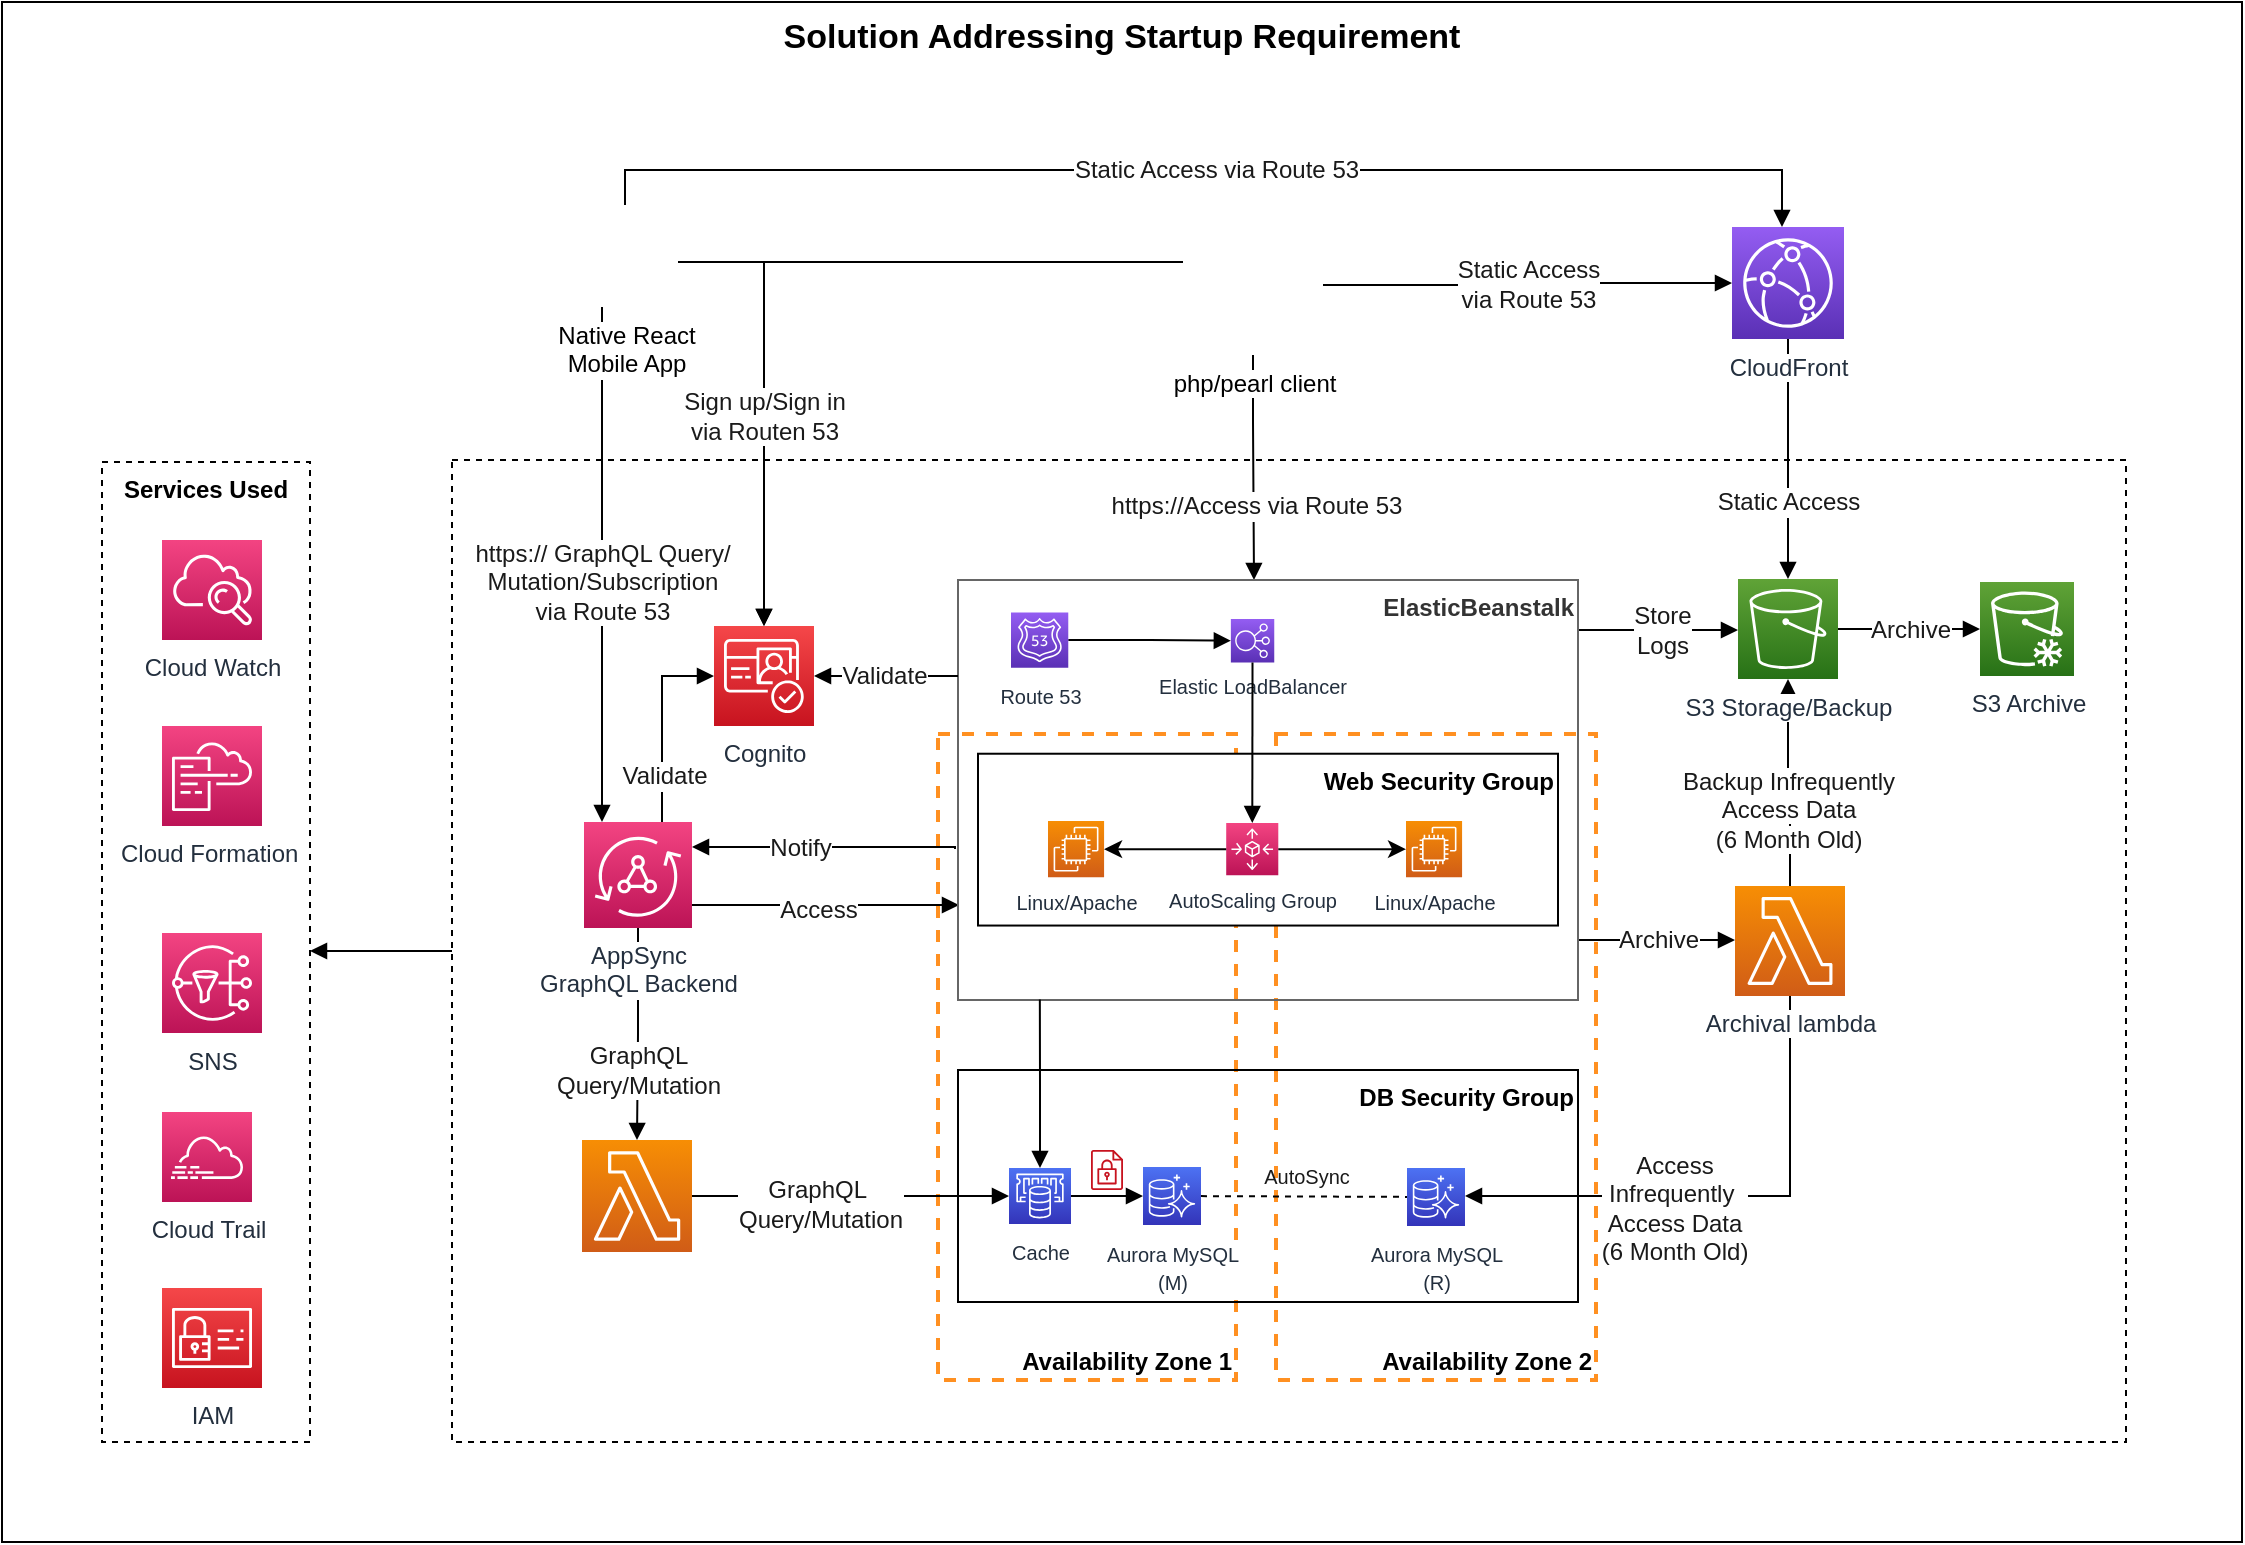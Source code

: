 <mxfile pages="1" version="11.2.1" type="device"><diagram id="Ht1M8jgEwFfnCIfOTk4-" name="Page-1"><mxGraphModel dx="2652" dy="2415" grid="0" gridSize="10" guides="1" tooltips="1" connect="1" arrows="1" fold="1" page="1" pageScale="1" pageWidth="1169" pageHeight="827" math="0" shadow="0"><root><object label="" id="0"><mxCell/></object><mxCell id="1" parent="0"/><mxCell id="eTY6uu3qjm448R_eJij6-212" value="Solution Addressing Startup Requirement" style="dashed=0;verticalAlign=top;fontStyle=1;labelBackgroundColor=#ffffff;align=center;fontSize=17;" vertex="1" parent="1"><mxGeometry x="-1141" y="-1620" width="1120" height="770" as="geometry"/></mxCell><mxCell id="eTY6uu3qjm448R_eJij6-220" value="" style="dashed=1;verticalAlign=top;fontStyle=1;labelBackgroundColor=none;align=center;fillColor=none;" vertex="1" parent="1"><mxGeometry x="-916" y="-1391" width="837" height="491" as="geometry"/></mxCell><mxCell id="eTY6uu3qjm448R_eJij6-211" value="Services Used" style="dashed=1;verticalAlign=top;fontStyle=1;labelBackgroundColor=#ffffff;align=center;" vertex="1" parent="1"><mxGeometry x="-1091" y="-1390" width="104" height="490" as="geometry"/></mxCell><mxCell id="eTY6uu3qjm448R_eJij6-117" value="Availability Zone 2" style="fillColor=none;strokeColor=#FF9021;dashed=1;verticalAlign=bottom;fontStyle=1;align=right;strokeWidth=2;" vertex="1" parent="1"><mxGeometry x="-504" y="-1254" width="160" height="323" as="geometry"/></mxCell><mxCell id="eTY6uu3qjm448R_eJij6-118" value="Availability Zone 1" style="fillColor=none;strokeColor=#FF9021;dashed=1;verticalAlign=bottom;fontStyle=1;align=right;strokeWidth=2;" vertex="1" parent="1"><mxGeometry x="-673" y="-1254" width="149" height="323" as="geometry"/></mxCell><mxCell id="eTY6uu3qjm448R_eJij6-119" value="Static Access via Route 53" style="edgeStyle=orthogonalEdgeStyle;rounded=0;orthogonalLoop=1;jettySize=auto;html=1;labelBackgroundColor=#ffffff;startArrow=none;startFill=0;endArrow=block;endFill=1;fontSize=12;fontColor=#1A1A1A;" edge="1" parent="1" source="eTY6uu3qjm448R_eJij6-122" target="eTY6uu3qjm448R_eJij6-152"><mxGeometry relative="1" as="geometry"><mxPoint x="-960" y="-1433" as="targetPoint"/><Array as="points"><mxPoint x="-829" y="-1536"/><mxPoint x="-251" y="-1536"/></Array></mxGeometry></mxCell><mxCell id="eTY6uu3qjm448R_eJij6-123" value="Static Access&lt;br&gt;via Route 53" style="edgeStyle=orthogonalEdgeStyle;rounded=0;orthogonalLoop=1;jettySize=auto;html=1;labelBackgroundColor=#ffffff;startArrow=none;startFill=0;endArrow=block;endFill=1;fontSize=12;fontColor=#1A1A1A;" edge="1" parent="1" source="eTY6uu3qjm448R_eJij6-125" target="eTY6uu3qjm448R_eJij6-152"><mxGeometry relative="1" as="geometry"><Array as="points"/></mxGeometry></mxCell><mxCell id="eTY6uu3qjm448R_eJij6-124" value="" style="edgeStyle=orthogonalEdgeStyle;rounded=0;orthogonalLoop=1;jettySize=auto;html=1;labelBackgroundColor=#ffffff;startArrow=none;startFill=0;endArrow=block;endFill=1;fontSize=12;fontColor=#1A1A1A;" edge="1" parent="1" source="eTY6uu3qjm448R_eJij6-125" target="eTY6uu3qjm448R_eJij6-127"><mxGeometry x="0.307" relative="1" as="geometry"><Array as="points"><mxPoint x="-515" y="-1410"/><mxPoint x="-515" y="-1410"/></Array><mxPoint y="1" as="offset"/></mxGeometry></mxCell><mxCell id="eTY6uu3qjm448R_eJij6-228" value="&lt;span style=&quot;font-size: 12px&quot;&gt;https://Access via Route 53&lt;/span&gt;" style="text;html=1;resizable=0;points=[];align=center;verticalAlign=middle;labelBackgroundColor=#ffffff;fontSize=8;fontColor=#1A1A1A;" vertex="1" connectable="0" parent="eTY6uu3qjm448R_eJij6-124"><mxGeometry x="0.343" y="1" relative="1" as="geometry"><mxPoint as="offset"/></mxGeometry></mxCell><mxCell id="eTY6uu3qjm448R_eJij6-217" value="" style="edgeStyle=orthogonalEdgeStyle;rounded=0;orthogonalLoop=1;jettySize=auto;html=1;labelBackgroundColor=#ffffff;startArrow=none;startFill=0;endArrow=block;endFill=1;fontSize=17;fontColor=#1A1A1A;" edge="1" parent="1" source="eTY6uu3qjm448R_eJij6-125" target="eTY6uu3qjm448R_eJij6-190"><mxGeometry relative="1" as="geometry"><mxPoint x="-630.5" y="-1478.5" as="targetPoint"/><Array as="points"><mxPoint x="-760" y="-1490"/></Array></mxGeometry></mxCell><mxCell id="eTY6uu3qjm448R_eJij6-125" value="php/pearl client" style="shape=image;html=1;verticalAlign=top;verticalLabelPosition=bottom;labelBackgroundColor=#ffffff;imageAspect=0;aspect=fixed;image=https://cdn2.iconfinder.com/data/icons/font-awesome/1792/desktop-128.png" vertex="1" parent="1"><mxGeometry x="-550.5" y="-1513.5" width="70" height="70" as="geometry"/></mxCell><mxCell id="eTY6uu3qjm448R_eJij6-143" value="&lt;span style=&quot;background-color: rgb(255 , 255 , 255)&quot;&gt;Backup Infrequently &lt;br&gt;Access Data&lt;br&gt;(6 Month Old)&lt;/span&gt;" style="edgeStyle=orthogonalEdgeStyle;rounded=0;orthogonalLoop=1;jettySize=auto;html=1;labelBackgroundColor=none;startArrow=none;startFill=0;endArrow=block;endFill=1;fontSize=12;fontColor=#1A1A1A;" edge="1" parent="1" source="eTY6uu3qjm448R_eJij6-146" target="eTY6uu3qjm448R_eJij6-149"><mxGeometry x="0.016" y="14" relative="1" as="geometry"><mxPoint x="-247" y="-1334.5" as="targetPoint"/><Array as="points"/><mxPoint x="-247" y="-1212" as="sourcePoint"/><mxPoint x="14" y="14" as="offset"/></mxGeometry></mxCell><mxCell id="eTY6uu3qjm448R_eJij6-147" value="S3 Archive" style="outlineConnect=0;fontColor=#232F3E;gradientColor=#60A337;gradientDirection=north;fillColor=#277116;strokeColor=#ffffff;dashed=0;verticalLabelPosition=bottom;verticalAlign=top;align=center;html=1;fontSize=12;fontStyle=0;aspect=fixed;shape=mxgraph.aws4.resourceIcon;resIcon=mxgraph.aws4.glacier;" vertex="1" parent="1"><mxGeometry x="-152" y="-1330" width="47" height="47" as="geometry"/></mxCell><mxCell id="eTY6uu3qjm448R_eJij6-148" value="&lt;span style=&quot;background-color: rgb(255 , 255 , 255)&quot;&gt;Archive&lt;/span&gt;" style="edgeStyle=orthogonalEdgeStyle;rounded=0;orthogonalLoop=1;jettySize=auto;html=1;labelBackgroundColor=none;startArrow=none;startFill=0;endArrow=block;endFill=1;fontSize=12;fontColor=#1A1A1A;" edge="1" parent="1" source="eTY6uu3qjm448R_eJij6-149" target="eTY6uu3qjm448R_eJij6-147"><mxGeometry relative="1" as="geometry"><mxPoint x="-250" y="-1088" as="targetPoint"/></mxGeometry></mxCell><mxCell id="eTY6uu3qjm448R_eJij6-156" value="" style="rounded=0;orthogonalLoop=1;jettySize=auto;html=1;labelBackgroundColor=none;startArrow=none;startFill=0;endArrow=block;endFill=1;fontSize=12;fontColor=#1A1A1A;entryX=0;entryY=0.466;entryDx=0;entryDy=0;entryPerimeter=0;edgeStyle=orthogonalEdgeStyle;" edge="1" parent="1"><mxGeometry relative="1" as="geometry"><mxPoint x="-796.5" y="-1168.5" as="sourcePoint"/><mxPoint x="-662.5" y="-1168.5" as="targetPoint"/><Array as="points"><mxPoint x="-763" y="-1168.5"/><mxPoint x="-763" y="-1168.5"/></Array></mxGeometry></mxCell><mxCell id="eTY6uu3qjm448R_eJij6-157" value="Access" style="text;html=1;resizable=0;points=[];align=center;verticalAlign=middle;labelBackgroundColor=#ffffff;fontSize=12;fontColor=#1A1A1A;" vertex="1" connectable="0" parent="eTY6uu3qjm448R_eJij6-156"><mxGeometry x="-0.193" y="1" relative="1" as="geometry"><mxPoint x="9.5" y="3" as="offset"/></mxGeometry></mxCell><mxCell id="eTY6uu3qjm448R_eJij6-193" value="" style="edgeStyle=orthogonalEdgeStyle;rounded=0;orthogonalLoop=1;jettySize=auto;html=1;labelBackgroundColor=#ffffff;startArrow=none;startFill=0;endArrow=block;endFill=1;fontSize=12;fontColor=#1A1A1A;" edge="1" parent="1" source="eTY6uu3qjm448R_eJij6-158" target="eTY6uu3qjm448R_eJij6-190"><mxGeometry relative="1" as="geometry"><mxPoint x="-823" y="-1290.0" as="targetPoint"/><Array as="points"><mxPoint x="-811" y="-1283"/></Array></mxGeometry></mxCell><mxCell id="eTY6uu3qjm448R_eJij6-194" value="Validate" style="text;html=1;resizable=0;points=[];align=center;verticalAlign=middle;labelBackgroundColor=#ffffff;fontSize=12;fontColor=#1A1A1A;" vertex="1" connectable="0" parent="eTY6uu3qjm448R_eJij6-193"><mxGeometry x="-0.535" y="-1" relative="1" as="geometry"><mxPoint as="offset"/></mxGeometry></mxCell><mxCell id="eTY6uu3qjm448R_eJij6-160" value="" style="outlineConnect=0;fontColor=#232F3E;gradientColor=#F78E04;gradientDirection=north;fillColor=#D05C17;strokeColor=#ffffff;dashed=0;verticalLabelPosition=bottom;verticalAlign=top;align=center;html=1;fontSize=12;fontStyle=0;aspect=fixed;shape=mxgraph.aws4.resourceIcon;resIcon=mxgraph.aws4.lambda;" vertex="1" parent="1"><mxGeometry x="-851" y="-1051" width="55" height="56" as="geometry"/></mxCell><mxCell id="eTY6uu3qjm448R_eJij6-161" value="GraphQL &lt;br&gt;Query/Mutation" style="edgeStyle=orthogonalEdgeStyle;rounded=0;orthogonalLoop=1;jettySize=auto;html=1;labelBackgroundColor=#ffffff;startArrow=none;startFill=0;endArrow=block;endFill=1;fontSize=12;fontColor=#1A1A1A;" edge="1" parent="1" source="eTY6uu3qjm448R_eJij6-158" target="eTY6uu3qjm448R_eJij6-160"><mxGeometry x="0.339" relative="1" as="geometry"><mxPoint x="-823" y="-1195" as="targetPoint"/><mxPoint as="offset"/></mxGeometry></mxCell><mxCell id="eTY6uu3qjm448R_eJij6-162" value="https:// GraphQL Query/&lt;br&gt;Mutation/Subscription&lt;br&gt;via Route 53" style="edgeStyle=orthogonalEdgeStyle;rounded=0;orthogonalLoop=1;jettySize=auto;html=1;labelBackgroundColor=#ffffff;startArrow=none;startFill=0;endArrow=block;endFill=1;fontSize=12;fontColor=#1A1A1A;" edge="1" parent="1" source="eTY6uu3qjm448R_eJij6-122" target="eTY6uu3qjm448R_eJij6-158"><mxGeometry x="0.068" relative="1" as="geometry"><mxPoint x="-970" y="-1361" as="sourcePoint"/><mxPoint x="-850" y="-1361" as="targetPoint"/><Array as="points"><mxPoint x="-841" y="-1340"/><mxPoint x="-841" y="-1340"/></Array><mxPoint as="offset"/></mxGeometry></mxCell><mxCell id="eTY6uu3qjm448R_eJij6-163" value="" style="edgeStyle=orthogonalEdgeStyle;rounded=0;orthogonalLoop=1;jettySize=auto;html=1;labelBackgroundColor=none;startArrow=block;startFill=1;endArrow=none;endFill=0;fontSize=12;fontColor=#1A1A1A;" edge="1" parent="1" source="eTY6uu3qjm448R_eJij6-158"><mxGeometry x="0.062" y="6" relative="1" as="geometry"><mxPoint x="-747" y="-1197.029" as="sourcePoint"/><mxPoint x="-664.5" y="-1196.5" as="targetPoint"/><Array as="points"><mxPoint x="-763" y="-1197.5"/><mxPoint x="-763" y="-1197.5"/></Array><mxPoint as="offset"/></mxGeometry></mxCell><mxCell id="eTY6uu3qjm448R_eJij6-164" value="Notify" style="text;html=1;resizable=0;points=[];align=center;verticalAlign=middle;labelBackgroundColor=#ffffff;fontSize=12;fontColor=#1A1A1A;" vertex="1" connectable="0" parent="eTY6uu3qjm448R_eJij6-163"><mxGeometry x="0.067" y="11" relative="1" as="geometry"><mxPoint x="-17" y="11.5" as="offset"/></mxGeometry></mxCell><mxCell id="eTY6uu3qjm448R_eJij6-165" value="Archive" style="edgeStyle=orthogonalEdgeStyle;rounded=0;orthogonalLoop=1;jettySize=auto;html=1;labelBackgroundColor=#ffffff;startArrow=none;startFill=0;endArrow=block;endFill=1;fontSize=12;fontColor=#1A1A1A;" edge="1" parent="1" source="eTY6uu3qjm448R_eJij6-127" target="eTY6uu3qjm448R_eJij6-146"><mxGeometry relative="1" as="geometry"><mxPoint x="-508" y="-1413" as="targetPoint"/><Array as="points"><mxPoint x="-321" y="-1151"/><mxPoint x="-321" y="-1151"/></Array></mxGeometry></mxCell><mxCell id="eTY6uu3qjm448R_eJij6-166" value="" style="edgeStyle=orthogonalEdgeStyle;rounded=0;orthogonalLoop=1;jettySize=auto;html=1;labelBackgroundColor=#ffffff;startArrow=none;startFill=0;endArrow=block;endFill=1;fontSize=12;fontColor=#1A1A1A;" edge="1" parent="1" source="eTY6uu3qjm448R_eJij6-127" target="eTY6uu3qjm448R_eJij6-149"><mxGeometry relative="1" as="geometry"><mxPoint x="-508" y="-1413" as="targetPoint"/><Array as="points"><mxPoint x="-311" y="-1306"/><mxPoint x="-311" y="-1306"/></Array></mxGeometry></mxCell><mxCell id="eTY6uu3qjm448R_eJij6-167" value="Store &lt;br&gt;Logs" style="text;html=1;resizable=0;points=[];align=center;verticalAlign=middle;labelBackgroundColor=#ffffff;fontSize=12;fontColor=#1A1A1A;" vertex="1" connectable="0" parent="eTY6uu3qjm448R_eJij6-166"><mxGeometry x="-0.75" relative="1" as="geometry"><mxPoint x="31.5" y="-0.5" as="offset"/></mxGeometry></mxCell><mxCell id="eTY6uu3qjm448R_eJij6-177" value="Static Access" style="edgeStyle=orthogonalEdgeStyle;rounded=0;orthogonalLoop=1;jettySize=auto;html=1;labelBackgroundColor=#ffffff;startArrow=none;startFill=0;endArrow=block;endFill=1;fontSize=12;fontColor=#1A1A1A;" edge="1" parent="1" source="eTY6uu3qjm448R_eJij6-152" target="eTY6uu3qjm448R_eJij6-149"><mxGeometry x="0.358" relative="1" as="geometry"><mxPoint x="-549.138" y="-1531.5" as="sourcePoint"/><mxPoint x="-271" y="-1550.034" as="targetPoint"/><Array as="points"/><mxPoint as="offset"/></mxGeometry></mxCell><mxCell id="eTY6uu3qjm448R_eJij6-126" value="" style="group;fillColor=none;strokeColor=#666666;fontColor=#333333;" vertex="1" connectable="0" parent="1"><mxGeometry x="-663" y="-1331" width="310" height="210" as="geometry"/></mxCell><mxCell id="eTY6uu3qjm448R_eJij6-127" value="ElasticBeanstalk" style="dashed=0;verticalAlign=top;fontStyle=1;align=right;textDirection=ltr;fillColor=none;strokeColor=#666666;fontColor=#333333;" vertex="1" parent="eTY6uu3qjm448R_eJij6-126"><mxGeometry width="310" height="210" as="geometry"/></mxCell><mxCell id="eTY6uu3qjm448R_eJij6-128" value="Web Security Group" style="dashed=0;verticalAlign=top;fontStyle=1;align=right;fontSize=12;" vertex="1" parent="eTY6uu3qjm448R_eJij6-126"><mxGeometry x="10" y="86.864" width="290" height="85.909" as="geometry"/></mxCell><mxCell id="eTY6uu3qjm448R_eJij6-129" value="Elastic LoadBalancer" style="outlineConnect=0;fontColor=#232F3E;gradientColor=#945DF2;gradientDirection=north;fillColor=#5A30B5;strokeColor=#ffffff;dashed=0;verticalLabelPosition=bottom;verticalAlign=top;align=center;html=1;fontSize=10;fontStyle=0;aspect=fixed;shape=mxgraph.aws4.resourceIcon;resIcon=mxgraph.aws4.elastic_load_balancing;" vertex="1" parent="eTY6uu3qjm448R_eJij6-126"><mxGeometry x="136.429" y="19.533" width="21.697" height="21.697" as="geometry"/></mxCell><mxCell id="eTY6uu3qjm448R_eJij6-130" value="AutoScaling&amp;nbsp;Group" style="outlineConnect=0;fontColor=#232F3E;gradientColor=#F34482;gradientDirection=north;fillColor=#BC1356;strokeColor=#ffffff;dashed=0;verticalLabelPosition=bottom;verticalAlign=top;align=center;html=1;fontSize=10;fontStyle=0;aspect=fixed;shape=mxgraph.aws4.resourceIcon;resIcon=mxgraph.aws4.autoscaling;" vertex="1" parent="eTY6uu3qjm448R_eJij6-126"><mxGeometry x="134.107" y="121.548" width="26.037" height="26.037" as="geometry"/></mxCell><mxCell id="eTY6uu3qjm448R_eJij6-131" value="" style="edgeStyle=orthogonalEdgeStyle;rounded=0;orthogonalLoop=1;jettySize=auto;html=1;" edge="1" parent="eTY6uu3qjm448R_eJij6-126" source="eTY6uu3qjm448R_eJij6-130" target="eTY6uu3qjm448R_eJij6-135"><mxGeometry relative="1" as="geometry"><mxPoint x="224.071" y="136.126" as="targetPoint"/></mxGeometry></mxCell><mxCell id="eTY6uu3qjm448R_eJij6-132" value="" style="endArrow=none;html=1;endFill=0;startArrow=block;startFill=1;" edge="1" parent="eTY6uu3qjm448R_eJij6-126" source="eTY6uu3qjm448R_eJij6-130" target="eTY6uu3qjm448R_eJij6-129"><mxGeometry width="50" height="50" relative="1" as="geometry"><mxPoint x="-49.286" y="318.364" as="sourcePoint"/><mxPoint x="-2.857" y="269.458" as="targetPoint"/></mxGeometry></mxCell><mxCell id="eTY6uu3qjm448R_eJij6-133" value="Linux/Apache" style="outlineConnect=0;fontColor=#232F3E;gradientColor=#F78E04;gradientDirection=north;fillColor=#D05C17;strokeColor=#ffffff;dashed=0;verticalLabelPosition=bottom;verticalAlign=top;align=center;html=1;fontSize=10;fontStyle=0;aspect=fixed;shape=mxgraph.aws4.resourceIcon;resIcon=mxgraph.aws4.ec2;" vertex="1" parent="eTY6uu3qjm448R_eJij6-126"><mxGeometry x="45" y="120.546" width="28.04" height="28.04" as="geometry"/></mxCell><mxCell id="eTY6uu3qjm448R_eJij6-134" value="" style="edgeStyle=orthogonalEdgeStyle;rounded=0;orthogonalLoop=1;jettySize=auto;html=1;" edge="1" parent="eTY6uu3qjm448R_eJij6-126" source="eTY6uu3qjm448R_eJij6-130" target="eTY6uu3qjm448R_eJij6-133"><mxGeometry relative="1" as="geometry"><mxPoint x="75.214" y="136.126" as="targetPoint"/></mxGeometry></mxCell><mxCell id="eTY6uu3qjm448R_eJij6-135" value="Linux/Apache" style="outlineConnect=0;fontColor=#232F3E;gradientColor=#F78E04;gradientDirection=north;fillColor=#D05C17;strokeColor=#ffffff;dashed=0;verticalLabelPosition=bottom;verticalAlign=top;align=center;html=1;fontSize=10;fontStyle=0;aspect=fixed;shape=mxgraph.aws4.resourceIcon;resIcon=mxgraph.aws4.ec2;" vertex="1" parent="eTY6uu3qjm448R_eJij6-126"><mxGeometry x="224" y="120.546" width="28.04" height="28.04" as="geometry"/></mxCell><mxCell id="eTY6uu3qjm448R_eJij6-136" value="" style="edgeStyle=orthogonalEdgeStyle;rounded=0;orthogonalLoop=1;jettySize=auto;html=1;labelBackgroundColor=none;startArrow=none;startFill=0;endArrow=block;endFill=1;fontSize=12;fontColor=#1A1A1A;" edge="1" parent="eTY6uu3qjm448R_eJij6-126" source="eTY6uu3qjm448R_eJij6-137" target="eTY6uu3qjm448R_eJij6-129"><mxGeometry relative="1" as="geometry"/></mxCell><mxCell id="eTY6uu3qjm448R_eJij6-137" value="&lt;font style=&quot;font-size: 10px&quot;&gt;Route 53&lt;/font&gt;" style="outlineConnect=0;fontColor=#232F3E;gradientColor=#945DF2;gradientDirection=north;fillColor=#5A30B5;strokeColor=#ffffff;dashed=0;verticalLabelPosition=bottom;verticalAlign=top;align=center;html=1;fontSize=12;fontStyle=0;aspect=fixed;shape=mxgraph.aws4.resourceIcon;resIcon=mxgraph.aws4.route_53;" vertex="1" parent="eTY6uu3qjm448R_eJij6-126"><mxGeometry x="26.5" y="16.227" width="28.636" height="27.682" as="geometry"/></mxCell><mxCell id="eTY6uu3qjm448R_eJij6-182" value="" style="group;fillColor=none;" vertex="1" connectable="0" parent="1"><mxGeometry x="-663" y="-1096" width="310" height="126" as="geometry"/></mxCell><mxCell id="eTY6uu3qjm448R_eJij6-139" value="DB Security Group" style="dashed=0;verticalAlign=top;fontStyle=1;align=right;fontSize=12;fillColor=none;" vertex="1" parent="eTY6uu3qjm448R_eJij6-182"><mxGeometry y="10" width="310" height="116" as="geometry"/></mxCell><mxCell id="eTY6uu3qjm448R_eJij6-189" value="" style="edgeStyle=orthogonalEdgeStyle;rounded=0;orthogonalLoop=1;jettySize=auto;html=1;labelBackgroundColor=#ffffff;startArrow=block;startFill=1;endArrow=none;endFill=0;fontSize=12;fontColor=#1A1A1A;" edge="1" parent="eTY6uu3qjm448R_eJij6-182" source="eTY6uu3qjm448R_eJij6-236" target="eTY6uu3qjm448R_eJij6-185"><mxGeometry relative="1" as="geometry"><mxPoint x="92" y="73" as="sourcePoint"/><mxPoint x="12" y="73" as="targetPoint"/></mxGeometry></mxCell><mxCell id="eTY6uu3qjm448R_eJij6-142" value="AutoSync" style="endArrow=none;dashed=1;html=1;fontSize=10;fontColor=#1A1A1A;labelBackgroundColor=none;" edge="1" parent="eTY6uu3qjm448R_eJij6-182" source="eTY6uu3qjm448R_eJij6-236" target="eTY6uu3qjm448R_eJij6-237"><mxGeometry x="0.007" y="10" width="50" height="50" relative="1" as="geometry"><mxPoint x="122" y="73" as="sourcePoint"/><mxPoint x="224" y="73" as="targetPoint"/><mxPoint as="offset"/></mxGeometry></mxCell><mxCell id="eTY6uu3qjm448R_eJij6-185" value="&lt;font style=&quot;font-size: 10px&quot;&gt;Cache&lt;/font&gt;" style="outlineConnect=0;fontColor=#232F3E;gradientColor=#4D72F3;gradientDirection=north;fillColor=#3334B9;strokeColor=#ffffff;dashed=0;verticalLabelPosition=bottom;verticalAlign=top;align=center;html=1;fontSize=12;fontStyle=0;aspect=fixed;shape=mxgraph.aws4.resourceIcon;resIcon=mxgraph.aws4.elasticache;labelBackgroundColor=#ffffff;" vertex="1" parent="eTY6uu3qjm448R_eJij6-182"><mxGeometry x="25.5" y="59" width="31" height="28" as="geometry"/></mxCell><mxCell id="eTY6uu3qjm448R_eJij6-213" value="" style="outlineConnect=0;fontColor=#232F3E;gradientColor=none;fillColor=#C7131F;strokeColor=none;dashed=0;verticalLabelPosition=bottom;verticalAlign=top;align=center;html=1;fontSize=12;fontStyle=0;aspect=fixed;pointerEvents=1;shape=mxgraph.aws4.encrypted_data;labelBackgroundColor=#ffffff;" vertex="1" parent="eTY6uu3qjm448R_eJij6-182"><mxGeometry x="66.5" y="50" width="16" height="20" as="geometry"/></mxCell><mxCell id="eTY6uu3qjm448R_eJij6-236" value="&lt;font style=&quot;font-size: 10px&quot;&gt;Aurora MySQL&lt;br&gt;(M)&lt;br&gt;&lt;/font&gt;" style="outlineConnect=0;fontColor=#232F3E;gradientColor=#4D72F3;gradientDirection=north;fillColor=#3334B9;strokeColor=#ffffff;dashed=0;verticalLabelPosition=bottom;verticalAlign=top;align=center;html=1;fontSize=12;fontStyle=0;aspect=fixed;shape=mxgraph.aws4.resourceIcon;resIcon=mxgraph.aws4.aurora;labelBackgroundColor=#ffffff;" vertex="1" parent="eTY6uu3qjm448R_eJij6-182"><mxGeometry x="92.5" y="58.5" width="29" height="29" as="geometry"/></mxCell><mxCell id="eTY6uu3qjm448R_eJij6-237" value="&lt;font style=&quot;font-size: 10px&quot;&gt;Aurora MySQL &lt;br&gt;(R)&lt;/font&gt;" style="outlineConnect=0;fontColor=#232F3E;gradientColor=#4D72F3;gradientDirection=north;fillColor=#3334B9;strokeColor=#ffffff;dashed=0;verticalLabelPosition=bottom;verticalAlign=top;align=center;html=1;fontSize=12;fontStyle=0;aspect=fixed;shape=mxgraph.aws4.resourceIcon;resIcon=mxgraph.aws4.aurora;labelBackgroundColor=#ffffff;" vertex="1" parent="eTY6uu3qjm448R_eJij6-182"><mxGeometry x="224.5" y="59" width="29" height="29" as="geometry"/></mxCell><mxCell id="eTY6uu3qjm448R_eJij6-144" value="" style="edgeStyle=orthogonalEdgeStyle;rounded=0;orthogonalLoop=1;jettySize=auto;html=1;labelBackgroundColor=none;startArrow=none;startFill=0;endArrow=block;endFill=1;fontSize=12;fontColor=#1A1A1A;" edge="1" parent="1" source="eTY6uu3qjm448R_eJij6-146" target="eTY6uu3qjm448R_eJij6-237"><mxGeometry relative="1" as="geometry"><mxPoint x="-409" y="-1023" as="targetPoint"/><Array as="points"><mxPoint x="-247" y="-1023"/></Array></mxGeometry></mxCell><mxCell id="eTY6uu3qjm448R_eJij6-145" value="&lt;span style=&quot;&quot;&gt;Access&lt;br&gt;Infrequently&amp;nbsp;&lt;/span&gt;&lt;br style=&quot;&quot;&gt;&lt;span style=&quot;&quot;&gt;Access Data&lt;/span&gt;&lt;br style=&quot;&quot;&gt;&lt;span style=&quot;&quot;&gt;(6 Month Old)&lt;/span&gt;" style="text;html=1;resizable=0;points=[];align=center;verticalAlign=middle;labelBackgroundColor=#FFFFFF;fontSize=12;fontColor=#1A1A1A;" vertex="1" connectable="0" parent="eTY6uu3qjm448R_eJij6-144"><mxGeometry x="-0.159" y="-55" relative="1" as="geometry"><mxPoint x="-48" y="61" as="offset"/></mxGeometry></mxCell><mxCell id="eTY6uu3qjm448R_eJij6-159" value="" style="edgeStyle=orthogonalEdgeStyle;rounded=0;orthogonalLoop=1;jettySize=auto;html=1;labelBackgroundColor=none;startArrow=none;startFill=0;endArrow=block;endFill=1;fontSize=12;fontColor=#1A1A1A;" edge="1" parent="1" source="eTY6uu3qjm448R_eJij6-160" target="eTY6uu3qjm448R_eJij6-185"><mxGeometry relative="1" as="geometry"><mxPoint x="-621" y="-1015" as="targetPoint"/><Array as="points"/></mxGeometry></mxCell><mxCell id="eTY6uu3qjm448R_eJij6-198" value="GraphQL&amp;nbsp;&lt;br&gt;Query/Mutation" style="text;html=1;resizable=0;points=[];align=center;verticalAlign=middle;labelBackgroundColor=#ffffff;fontSize=12;fontColor=#1A1A1A;" vertex="1" connectable="0" parent="eTY6uu3qjm448R_eJij6-159"><mxGeometry x="-0.195" y="-4" relative="1" as="geometry"><mxPoint as="offset"/></mxGeometry></mxCell><mxCell id="eTY6uu3qjm448R_eJij6-190" value="Cognito" style="outlineConnect=0;fontColor=#232F3E;gradientColor=#F54749;gradientDirection=north;fillColor=#C7131F;strokeColor=#ffffff;dashed=0;verticalLabelPosition=bottom;verticalAlign=top;align=center;html=1;fontSize=12;fontStyle=0;aspect=fixed;shape=mxgraph.aws4.resourceIcon;resIcon=mxgraph.aws4.cognito;labelBackgroundColor=#FFFFFF;" vertex="1" parent="1"><mxGeometry x="-785" y="-1308" width="50" height="50" as="geometry"/></mxCell><mxCell id="eTY6uu3qjm448R_eJij6-153" value="" style="edgeStyle=orthogonalEdgeStyle;rounded=0;orthogonalLoop=1;jettySize=auto;html=1;labelBackgroundColor=#ffffff;startArrow=block;startFill=1;endArrow=none;endFill=0;fontSize=12;fontColor=#1A1A1A;" edge="1" parent="1" source="eTY6uu3qjm448R_eJij6-190"><mxGeometry relative="1" as="geometry"><mxPoint x="-736" y="-1313.429" as="sourcePoint"/><mxPoint x="-663" y="-1283" as="targetPoint"/><Array as="points"><mxPoint x="-663" y="-1283"/></Array></mxGeometry></mxCell><mxCell id="eTY6uu3qjm448R_eJij6-154" value="Validate" style="text;html=1;resizable=0;points=[];align=center;verticalAlign=middle;labelBackgroundColor=#ffffff;fontSize=12;fontColor=#1A1A1A;" vertex="1" connectable="0" parent="eTY6uu3qjm448R_eJij6-153"><mxGeometry x="-0.222" relative="1" as="geometry"><mxPoint x="6.5" as="offset"/></mxGeometry></mxCell><mxCell id="eTY6uu3qjm448R_eJij6-120" value="" style="edgeStyle=orthogonalEdgeStyle;rounded=0;orthogonalLoop=1;jettySize=auto;html=1;labelBackgroundColor=#ffffff;startArrow=none;startFill=0;endArrow=block;endFill=1;fontSize=12;fontColor=#1A1A1A;" edge="1" parent="1" source="eTY6uu3qjm448R_eJij6-122" target="eTY6uu3qjm448R_eJij6-190"><mxGeometry relative="1" as="geometry"><mxPoint x="-760.571" y="-1338" as="targetPoint"/><Array as="points"><mxPoint x="-760" y="-1490"/></Array></mxGeometry></mxCell><mxCell id="eTY6uu3qjm448R_eJij6-121" value="Sign up/Sign in&lt;br&gt;via Routen 53" style="text;html=1;resizable=0;points=[];align=center;verticalAlign=middle;labelBackgroundColor=#ffffff;fontSize=12;fontColor=#1A1A1A;" vertex="1" connectable="0" parent="eTY6uu3qjm448R_eJij6-120"><mxGeometry x="0.098" y="-1" relative="1" as="geometry"><mxPoint x="1" y="-3.5" as="offset"/></mxGeometry></mxCell><mxCell id="eTY6uu3qjm448R_eJij6-122" value="Native React&lt;br&gt;Mobile App" style="shape=image;html=1;verticalAlign=top;verticalLabelPosition=bottom;labelBackgroundColor=#ffffff;imageAspect=0;aspect=fixed;image=https://cdn4.iconfinder.com/data/icons/business-finance-vol-13-1/512/18-128.png" vertex="1" parent="1"><mxGeometry x="-856" y="-1518.5" width="53" height="51" as="geometry"/></mxCell><mxCell id="eTY6uu3qjm448R_eJij6-152" value="CloudFront" style="outlineConnect=0;fontColor=#232F3E;gradientColor=#945DF2;gradientDirection=north;fillColor=#5A30B5;strokeColor=#ffffff;dashed=0;verticalLabelPosition=bottom;verticalAlign=top;align=center;html=1;fontSize=12;fontStyle=0;aspect=fixed;shape=mxgraph.aws4.resourceIcon;resIcon=mxgraph.aws4.cloudfront;labelBackgroundColor=#ffffff;" vertex="1" parent="1"><mxGeometry x="-276" y="-1507.5" width="56" height="56" as="geometry"/></mxCell><mxCell id="eTY6uu3qjm448R_eJij6-149" value="S3 Storage/Backup" style="outlineConnect=0;fontColor=#232F3E;gradientColor=#60A337;gradientDirection=north;fillColor=#277116;strokeColor=#ffffff;dashed=0;verticalLabelPosition=bottom;verticalAlign=top;align=center;html=1;fontSize=12;fontStyle=0;aspect=fixed;shape=mxgraph.aws4.resourceIcon;resIcon=mxgraph.aws4.s3;labelBackgroundColor=#ffffff;" vertex="1" parent="1"><mxGeometry x="-273" y="-1331.5" width="50" height="50" as="geometry"/></mxCell><mxCell id="eTY6uu3qjm448R_eJij6-146" value="Archival lambda" style="outlineConnect=0;fontColor=#232F3E;gradientColor=#F78E04;gradientDirection=north;fillColor=#D05C17;strokeColor=#ffffff;dashed=0;verticalLabelPosition=bottom;verticalAlign=top;align=center;html=1;fontSize=12;fontStyle=0;aspect=fixed;shape=mxgraph.aws4.resourceIcon;resIcon=mxgraph.aws4.lambda;labelBackgroundColor=#ffffff;" vertex="1" parent="1"><mxGeometry x="-274.5" y="-1178" width="55" height="55" as="geometry"/></mxCell><mxCell id="eTY6uu3qjm448R_eJij6-158" value="AppSync&lt;br&gt;GraphQL Backend" style="outlineConnect=0;fontColor=#232F3E;gradientColor=#F34482;gradientDirection=north;fillColor=#BC1356;strokeColor=#ffffff;dashed=0;verticalLabelPosition=bottom;verticalAlign=top;align=center;html=1;fontSize=12;fontStyle=0;aspect=fixed;shape=mxgraph.aws4.resourceIcon;resIcon=mxgraph.aws4.appsync;labelBackgroundColor=#ffffff;" vertex="1" parent="1"><mxGeometry x="-850" y="-1210" width="54" height="53" as="geometry"/></mxCell><mxCell id="eTY6uu3qjm448R_eJij6-200" value="" style="edgeStyle=orthogonalEdgeStyle;rounded=0;orthogonalLoop=1;jettySize=auto;html=1;labelBackgroundColor=#ffffff;startArrow=block;startFill=1;endArrow=none;endFill=0;fontSize=12;fontColor=#1A1A1A;entryX=0.132;entryY=0.999;entryDx=0;entryDy=0;entryPerimeter=0;" edge="1" parent="1" source="eTY6uu3qjm448R_eJij6-185" target="eTY6uu3qjm448R_eJij6-127"><mxGeometry relative="1" as="geometry"><mxPoint x="-615.897" y="-1037.0" as="sourcePoint"/><mxPoint x="-616" y="-1117" as="targetPoint"/><Array as="points"/></mxGeometry></mxCell><mxCell id="eTY6uu3qjm448R_eJij6-201" value="Cloud Watch" style="outlineConnect=0;fontColor=#232F3E;gradientColor=#F34482;gradientDirection=north;fillColor=#BC1356;strokeColor=#ffffff;dashed=0;verticalLabelPosition=bottom;verticalAlign=top;align=center;html=1;fontSize=12;fontStyle=0;shape=mxgraph.aws4.resourceIcon;resIcon=mxgraph.aws4.cloudwatch;labelBackgroundColor=#ffffff;aspect=fixed;" vertex="1" parent="1"><mxGeometry x="-1061" y="-1351" width="50" height="50" as="geometry"/></mxCell><mxCell id="eTY6uu3qjm448R_eJij6-202" value="Cloud Formation&amp;nbsp;" style="outlineConnect=0;fontColor=#232F3E;gradientColor=#F34482;gradientDirection=north;fillColor=#BC1356;strokeColor=#ffffff;dashed=0;verticalLabelPosition=bottom;verticalAlign=top;align=center;html=1;fontSize=12;fontStyle=0;shape=mxgraph.aws4.resourceIcon;resIcon=mxgraph.aws4.cloudformation;labelBackgroundColor=#ffffff;aspect=fixed;" vertex="1" parent="1"><mxGeometry x="-1061.0" y="-1258" width="50" height="50" as="geometry"/></mxCell><mxCell id="eTY6uu3qjm448R_eJij6-205" value="IAM" style="outlineConnect=0;fontColor=#232F3E;gradientColor=#F54749;gradientDirection=north;fillColor=#C7131F;strokeColor=#ffffff;dashed=0;verticalLabelPosition=bottom;verticalAlign=top;align=center;html=1;fontSize=12;fontStyle=0;shape=mxgraph.aws4.resourceIcon;resIcon=mxgraph.aws4.identity_and_access_management;labelBackgroundColor=#ffffff;aspect=fixed;" vertex="1" parent="1"><mxGeometry x="-1061.0" y="-977" width="50" height="50" as="geometry"/></mxCell><mxCell id="eTY6uu3qjm448R_eJij6-206" value="SNS" style="outlineConnect=0;fontColor=#232F3E;gradientColor=#F34482;gradientDirection=north;fillColor=#BC1356;strokeColor=#ffffff;dashed=0;verticalLabelPosition=bottom;verticalAlign=top;align=center;html=1;fontSize=12;fontStyle=0;aspect=fixed;shape=mxgraph.aws4.resourceIcon;resIcon=mxgraph.aws4.sns;labelBackgroundColor=#ffffff;" vertex="1" parent="1"><mxGeometry x="-1061" y="-1154.5" width="50" height="50" as="geometry"/></mxCell><mxCell id="eTY6uu3qjm448R_eJij6-215" value="Cloud Trail" style="outlineConnect=0;fontColor=#232F3E;gradientColor=#F34482;gradientDirection=north;fillColor=#BC1356;strokeColor=#ffffff;dashed=0;verticalLabelPosition=bottom;verticalAlign=top;align=center;html=1;fontSize=12;fontStyle=0;aspect=fixed;shape=mxgraph.aws4.resourceIcon;resIcon=mxgraph.aws4.cloudtrail;labelBackgroundColor=#ffffff;" vertex="1" parent="1"><mxGeometry x="-1061" y="-1065" width="45" height="45" as="geometry"/></mxCell><mxCell id="eTY6uu3qjm448R_eJij6-221" value="" style="edgeStyle=orthogonalEdgeStyle;rounded=0;orthogonalLoop=1;jettySize=auto;html=1;labelBackgroundColor=#ffffff;startArrow=none;startFill=0;endArrow=block;endFill=1;fontSize=17;fontColor=#1A1A1A;" edge="1" parent="1" source="eTY6uu3qjm448R_eJij6-220" target="eTY6uu3qjm448R_eJij6-211"><mxGeometry relative="1" as="geometry"><Array as="points"><mxPoint x="-934" y="-1145"/><mxPoint x="-934" y="-1145"/></Array></mxGeometry></mxCell></root></mxGraphModel></diagram></mxfile>